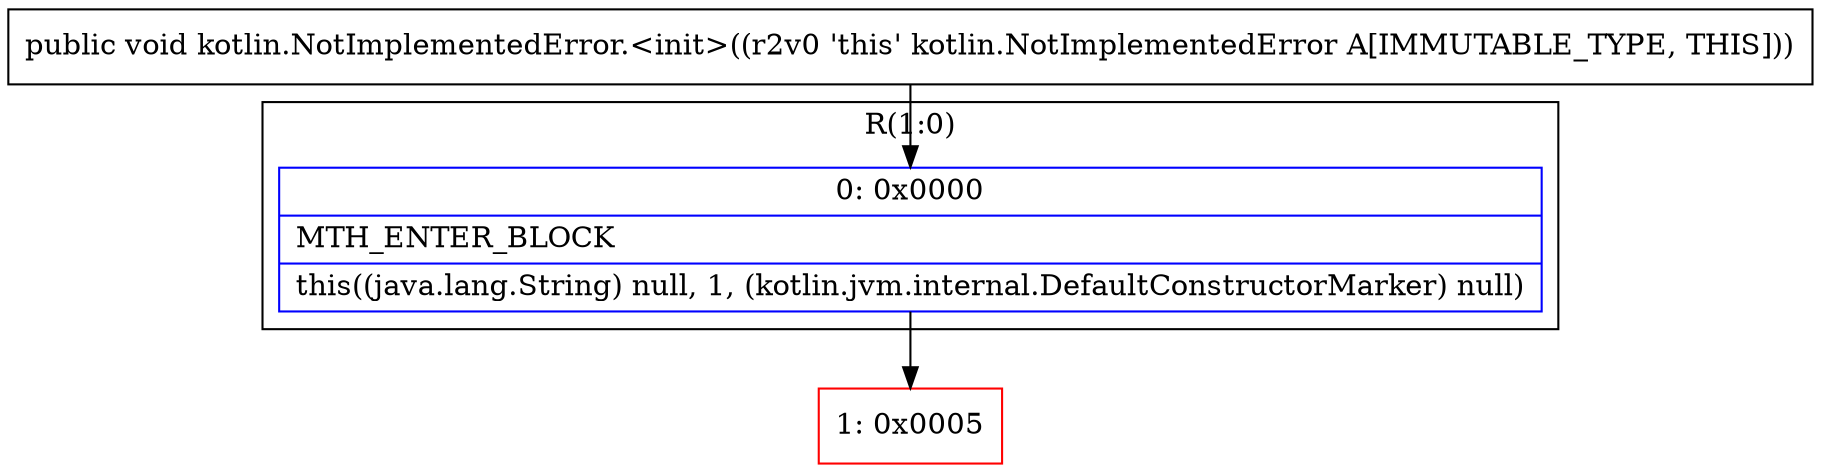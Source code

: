 digraph "CFG forkotlin.NotImplementedError.\<init\>()V" {
subgraph cluster_Region_1788933912 {
label = "R(1:0)";
node [shape=record,color=blue];
Node_0 [shape=record,label="{0\:\ 0x0000|MTH_ENTER_BLOCK\l|this((java.lang.String) null, 1, (kotlin.jvm.internal.DefaultConstructorMarker) null)\l}"];
}
Node_1 [shape=record,color=red,label="{1\:\ 0x0005}"];
MethodNode[shape=record,label="{public void kotlin.NotImplementedError.\<init\>((r2v0 'this' kotlin.NotImplementedError A[IMMUTABLE_TYPE, THIS])) }"];
MethodNode -> Node_0;
Node_0 -> Node_1;
}

